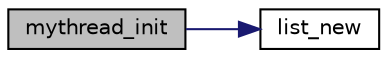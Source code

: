 digraph "mythread_init"
{
 // LATEX_PDF_SIZE
  edge [fontname="Helvetica",fontsize="10",labelfontname="Helvetica",labelfontsize="10"];
  node [fontname="Helvetica",fontsize="10",shape=record];
  rankdir="LR";
  Node1 [label="mythread_init",height=0.2,width=0.4,color="black", fillcolor="grey75", style="filled", fontcolor="black",tooltip="Initialize threads list."];
  Node1 -> Node2 [color="midnightblue",fontsize="10",style="solid",fontname="Helvetica"];
  Node2 [label="list_new",height=0.2,width=0.4,color="black", fillcolor="white", style="filled",URL="$list_8h.html#adba20e07093a18883c9758ea57296b1a",tooltip="Initializes a new list."];
}

